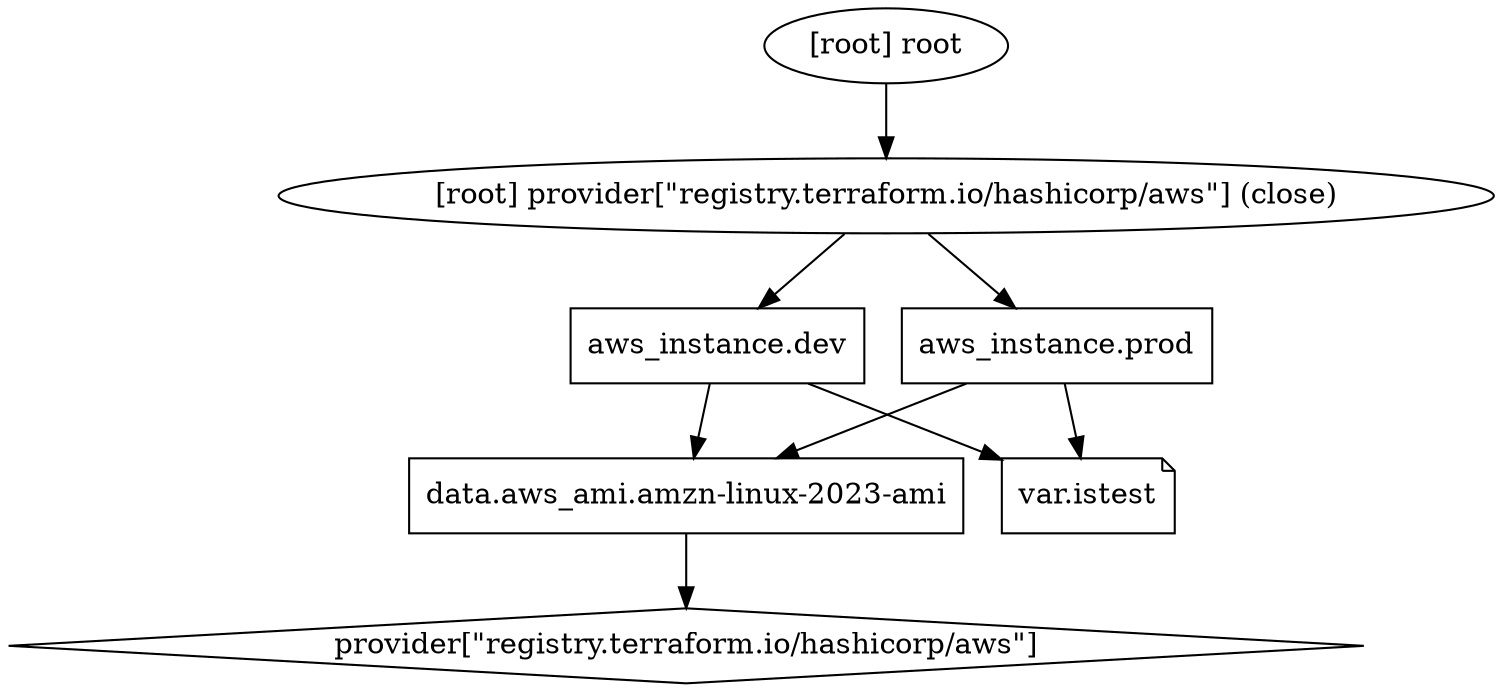 digraph {
	compound = "true"
	newrank = "true"
	subgraph "root" {
		"[root] aws_instance.dev (expand)" [label = "aws_instance.dev", shape = "box"]
		"[root] aws_instance.prod (expand)" [label = "aws_instance.prod", shape = "box"]
		"[root] data.aws_ami.amzn-linux-2023-ami (expand)" [label = "data.aws_ami.amzn-linux-2023-ami", shape = "box"]
		"[root] provider[\"registry.terraform.io/hashicorp/aws\"]" [label = "provider[\"registry.terraform.io/hashicorp/aws\"]", shape = "diamond"]
		"[root] var.istest" [label = "var.istest", shape = "note"]
		"[root] aws_instance.dev (expand)" -> "[root] data.aws_ami.amzn-linux-2023-ami (expand)"
		"[root] aws_instance.dev (expand)" -> "[root] var.istest"
		"[root] aws_instance.prod (expand)" -> "[root] data.aws_ami.amzn-linux-2023-ami (expand)"
		"[root] aws_instance.prod (expand)" -> "[root] var.istest"
		"[root] data.aws_ami.amzn-linux-2023-ami (expand)" -> "[root] provider[\"registry.terraform.io/hashicorp/aws\"]"
		"[root] provider[\"registry.terraform.io/hashicorp/aws\"] (close)" -> "[root] aws_instance.dev (expand)"
		"[root] provider[\"registry.terraform.io/hashicorp/aws\"] (close)" -> "[root] aws_instance.prod (expand)"
		"[root] root" -> "[root] provider[\"registry.terraform.io/hashicorp/aws\"] (close)"
	}
}

